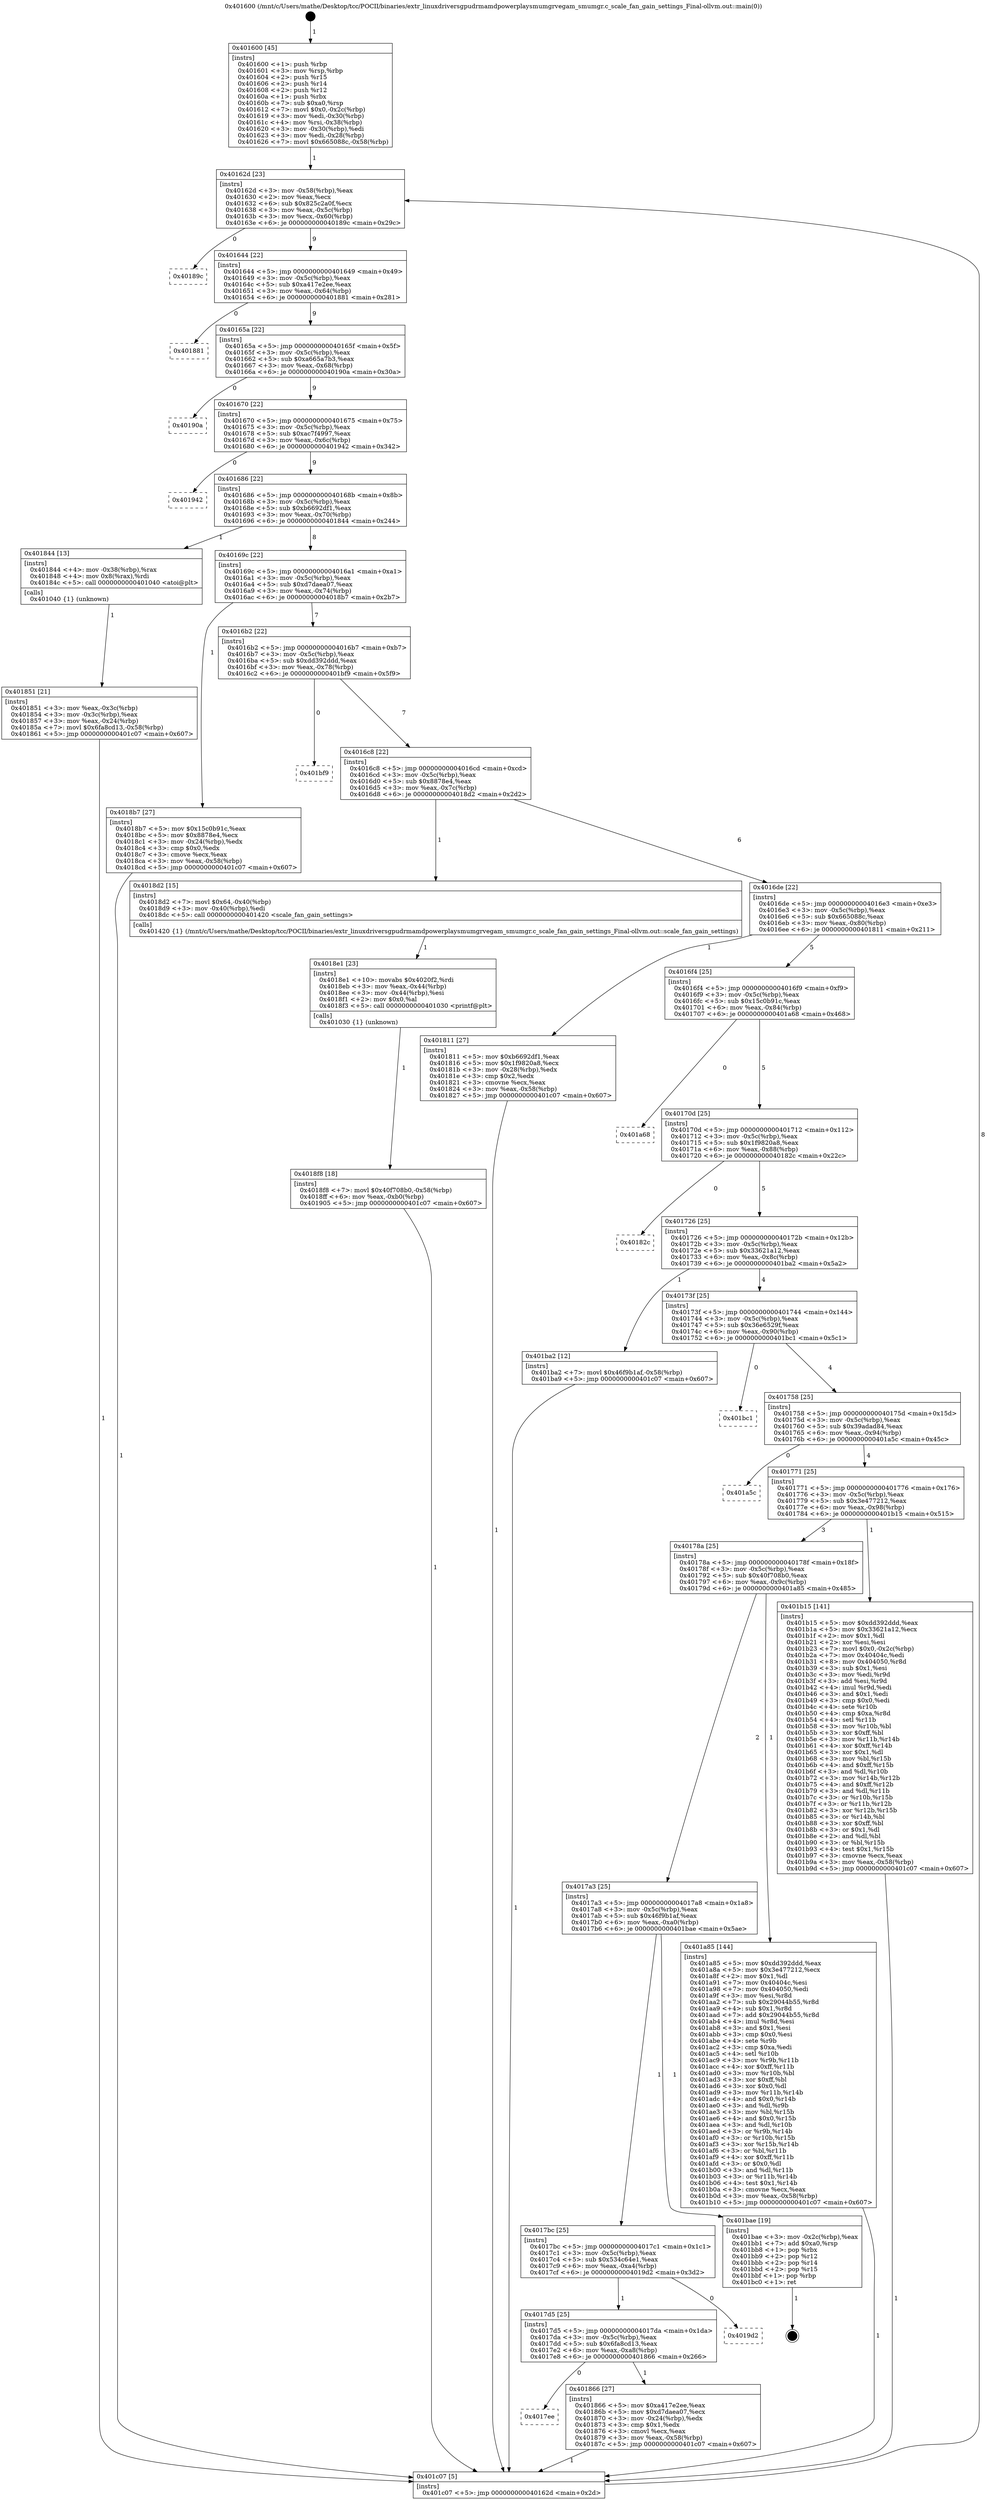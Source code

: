 digraph "0x401600" {
  label = "0x401600 (/mnt/c/Users/mathe/Desktop/tcc/POCII/binaries/extr_linuxdriversgpudrmamdpowerplaysmumgrvegam_smumgr.c_scale_fan_gain_settings_Final-ollvm.out::main(0))"
  labelloc = "t"
  node[shape=record]

  Entry [label="",width=0.3,height=0.3,shape=circle,fillcolor=black,style=filled]
  "0x40162d" [label="{
     0x40162d [23]\l
     | [instrs]\l
     &nbsp;&nbsp;0x40162d \<+3\>: mov -0x58(%rbp),%eax\l
     &nbsp;&nbsp;0x401630 \<+2\>: mov %eax,%ecx\l
     &nbsp;&nbsp;0x401632 \<+6\>: sub $0x825c2a0f,%ecx\l
     &nbsp;&nbsp;0x401638 \<+3\>: mov %eax,-0x5c(%rbp)\l
     &nbsp;&nbsp;0x40163b \<+3\>: mov %ecx,-0x60(%rbp)\l
     &nbsp;&nbsp;0x40163e \<+6\>: je 000000000040189c \<main+0x29c\>\l
  }"]
  "0x40189c" [label="{
     0x40189c\l
  }", style=dashed]
  "0x401644" [label="{
     0x401644 [22]\l
     | [instrs]\l
     &nbsp;&nbsp;0x401644 \<+5\>: jmp 0000000000401649 \<main+0x49\>\l
     &nbsp;&nbsp;0x401649 \<+3\>: mov -0x5c(%rbp),%eax\l
     &nbsp;&nbsp;0x40164c \<+5\>: sub $0xa417e2ee,%eax\l
     &nbsp;&nbsp;0x401651 \<+3\>: mov %eax,-0x64(%rbp)\l
     &nbsp;&nbsp;0x401654 \<+6\>: je 0000000000401881 \<main+0x281\>\l
  }"]
  Exit [label="",width=0.3,height=0.3,shape=circle,fillcolor=black,style=filled,peripheries=2]
  "0x401881" [label="{
     0x401881\l
  }", style=dashed]
  "0x40165a" [label="{
     0x40165a [22]\l
     | [instrs]\l
     &nbsp;&nbsp;0x40165a \<+5\>: jmp 000000000040165f \<main+0x5f\>\l
     &nbsp;&nbsp;0x40165f \<+3\>: mov -0x5c(%rbp),%eax\l
     &nbsp;&nbsp;0x401662 \<+5\>: sub $0xa665a7b3,%eax\l
     &nbsp;&nbsp;0x401667 \<+3\>: mov %eax,-0x68(%rbp)\l
     &nbsp;&nbsp;0x40166a \<+6\>: je 000000000040190a \<main+0x30a\>\l
  }"]
  "0x4018f8" [label="{
     0x4018f8 [18]\l
     | [instrs]\l
     &nbsp;&nbsp;0x4018f8 \<+7\>: movl $0x40f708b0,-0x58(%rbp)\l
     &nbsp;&nbsp;0x4018ff \<+6\>: mov %eax,-0xb0(%rbp)\l
     &nbsp;&nbsp;0x401905 \<+5\>: jmp 0000000000401c07 \<main+0x607\>\l
  }"]
  "0x40190a" [label="{
     0x40190a\l
  }", style=dashed]
  "0x401670" [label="{
     0x401670 [22]\l
     | [instrs]\l
     &nbsp;&nbsp;0x401670 \<+5\>: jmp 0000000000401675 \<main+0x75\>\l
     &nbsp;&nbsp;0x401675 \<+3\>: mov -0x5c(%rbp),%eax\l
     &nbsp;&nbsp;0x401678 \<+5\>: sub $0xac7f4997,%eax\l
     &nbsp;&nbsp;0x40167d \<+3\>: mov %eax,-0x6c(%rbp)\l
     &nbsp;&nbsp;0x401680 \<+6\>: je 0000000000401942 \<main+0x342\>\l
  }"]
  "0x4018e1" [label="{
     0x4018e1 [23]\l
     | [instrs]\l
     &nbsp;&nbsp;0x4018e1 \<+10\>: movabs $0x4020f2,%rdi\l
     &nbsp;&nbsp;0x4018eb \<+3\>: mov %eax,-0x44(%rbp)\l
     &nbsp;&nbsp;0x4018ee \<+3\>: mov -0x44(%rbp),%esi\l
     &nbsp;&nbsp;0x4018f1 \<+2\>: mov $0x0,%al\l
     &nbsp;&nbsp;0x4018f3 \<+5\>: call 0000000000401030 \<printf@plt\>\l
     | [calls]\l
     &nbsp;&nbsp;0x401030 \{1\} (unknown)\l
  }"]
  "0x401942" [label="{
     0x401942\l
  }", style=dashed]
  "0x401686" [label="{
     0x401686 [22]\l
     | [instrs]\l
     &nbsp;&nbsp;0x401686 \<+5\>: jmp 000000000040168b \<main+0x8b\>\l
     &nbsp;&nbsp;0x40168b \<+3\>: mov -0x5c(%rbp),%eax\l
     &nbsp;&nbsp;0x40168e \<+5\>: sub $0xb6692df1,%eax\l
     &nbsp;&nbsp;0x401693 \<+3\>: mov %eax,-0x70(%rbp)\l
     &nbsp;&nbsp;0x401696 \<+6\>: je 0000000000401844 \<main+0x244\>\l
  }"]
  "0x4017ee" [label="{
     0x4017ee\l
  }", style=dashed]
  "0x401844" [label="{
     0x401844 [13]\l
     | [instrs]\l
     &nbsp;&nbsp;0x401844 \<+4\>: mov -0x38(%rbp),%rax\l
     &nbsp;&nbsp;0x401848 \<+4\>: mov 0x8(%rax),%rdi\l
     &nbsp;&nbsp;0x40184c \<+5\>: call 0000000000401040 \<atoi@plt\>\l
     | [calls]\l
     &nbsp;&nbsp;0x401040 \{1\} (unknown)\l
  }"]
  "0x40169c" [label="{
     0x40169c [22]\l
     | [instrs]\l
     &nbsp;&nbsp;0x40169c \<+5\>: jmp 00000000004016a1 \<main+0xa1\>\l
     &nbsp;&nbsp;0x4016a1 \<+3\>: mov -0x5c(%rbp),%eax\l
     &nbsp;&nbsp;0x4016a4 \<+5\>: sub $0xd7daea07,%eax\l
     &nbsp;&nbsp;0x4016a9 \<+3\>: mov %eax,-0x74(%rbp)\l
     &nbsp;&nbsp;0x4016ac \<+6\>: je 00000000004018b7 \<main+0x2b7\>\l
  }"]
  "0x401866" [label="{
     0x401866 [27]\l
     | [instrs]\l
     &nbsp;&nbsp;0x401866 \<+5\>: mov $0xa417e2ee,%eax\l
     &nbsp;&nbsp;0x40186b \<+5\>: mov $0xd7daea07,%ecx\l
     &nbsp;&nbsp;0x401870 \<+3\>: mov -0x24(%rbp),%edx\l
     &nbsp;&nbsp;0x401873 \<+3\>: cmp $0x1,%edx\l
     &nbsp;&nbsp;0x401876 \<+3\>: cmovl %ecx,%eax\l
     &nbsp;&nbsp;0x401879 \<+3\>: mov %eax,-0x58(%rbp)\l
     &nbsp;&nbsp;0x40187c \<+5\>: jmp 0000000000401c07 \<main+0x607\>\l
  }"]
  "0x4018b7" [label="{
     0x4018b7 [27]\l
     | [instrs]\l
     &nbsp;&nbsp;0x4018b7 \<+5\>: mov $0x15c0b91c,%eax\l
     &nbsp;&nbsp;0x4018bc \<+5\>: mov $0x8878e4,%ecx\l
     &nbsp;&nbsp;0x4018c1 \<+3\>: mov -0x24(%rbp),%edx\l
     &nbsp;&nbsp;0x4018c4 \<+3\>: cmp $0x0,%edx\l
     &nbsp;&nbsp;0x4018c7 \<+3\>: cmove %ecx,%eax\l
     &nbsp;&nbsp;0x4018ca \<+3\>: mov %eax,-0x58(%rbp)\l
     &nbsp;&nbsp;0x4018cd \<+5\>: jmp 0000000000401c07 \<main+0x607\>\l
  }"]
  "0x4016b2" [label="{
     0x4016b2 [22]\l
     | [instrs]\l
     &nbsp;&nbsp;0x4016b2 \<+5\>: jmp 00000000004016b7 \<main+0xb7\>\l
     &nbsp;&nbsp;0x4016b7 \<+3\>: mov -0x5c(%rbp),%eax\l
     &nbsp;&nbsp;0x4016ba \<+5\>: sub $0xdd392ddd,%eax\l
     &nbsp;&nbsp;0x4016bf \<+3\>: mov %eax,-0x78(%rbp)\l
     &nbsp;&nbsp;0x4016c2 \<+6\>: je 0000000000401bf9 \<main+0x5f9\>\l
  }"]
  "0x4017d5" [label="{
     0x4017d5 [25]\l
     | [instrs]\l
     &nbsp;&nbsp;0x4017d5 \<+5\>: jmp 00000000004017da \<main+0x1da\>\l
     &nbsp;&nbsp;0x4017da \<+3\>: mov -0x5c(%rbp),%eax\l
     &nbsp;&nbsp;0x4017dd \<+5\>: sub $0x6fa8cd13,%eax\l
     &nbsp;&nbsp;0x4017e2 \<+6\>: mov %eax,-0xa8(%rbp)\l
     &nbsp;&nbsp;0x4017e8 \<+6\>: je 0000000000401866 \<main+0x266\>\l
  }"]
  "0x401bf9" [label="{
     0x401bf9\l
  }", style=dashed]
  "0x4016c8" [label="{
     0x4016c8 [22]\l
     | [instrs]\l
     &nbsp;&nbsp;0x4016c8 \<+5\>: jmp 00000000004016cd \<main+0xcd\>\l
     &nbsp;&nbsp;0x4016cd \<+3\>: mov -0x5c(%rbp),%eax\l
     &nbsp;&nbsp;0x4016d0 \<+5\>: sub $0x8878e4,%eax\l
     &nbsp;&nbsp;0x4016d5 \<+3\>: mov %eax,-0x7c(%rbp)\l
     &nbsp;&nbsp;0x4016d8 \<+6\>: je 00000000004018d2 \<main+0x2d2\>\l
  }"]
  "0x4019d2" [label="{
     0x4019d2\l
  }", style=dashed]
  "0x4018d2" [label="{
     0x4018d2 [15]\l
     | [instrs]\l
     &nbsp;&nbsp;0x4018d2 \<+7\>: movl $0x64,-0x40(%rbp)\l
     &nbsp;&nbsp;0x4018d9 \<+3\>: mov -0x40(%rbp),%edi\l
     &nbsp;&nbsp;0x4018dc \<+5\>: call 0000000000401420 \<scale_fan_gain_settings\>\l
     | [calls]\l
     &nbsp;&nbsp;0x401420 \{1\} (/mnt/c/Users/mathe/Desktop/tcc/POCII/binaries/extr_linuxdriversgpudrmamdpowerplaysmumgrvegam_smumgr.c_scale_fan_gain_settings_Final-ollvm.out::scale_fan_gain_settings)\l
  }"]
  "0x4016de" [label="{
     0x4016de [22]\l
     | [instrs]\l
     &nbsp;&nbsp;0x4016de \<+5\>: jmp 00000000004016e3 \<main+0xe3\>\l
     &nbsp;&nbsp;0x4016e3 \<+3\>: mov -0x5c(%rbp),%eax\l
     &nbsp;&nbsp;0x4016e6 \<+5\>: sub $0x665088c,%eax\l
     &nbsp;&nbsp;0x4016eb \<+3\>: mov %eax,-0x80(%rbp)\l
     &nbsp;&nbsp;0x4016ee \<+6\>: je 0000000000401811 \<main+0x211\>\l
  }"]
  "0x4017bc" [label="{
     0x4017bc [25]\l
     | [instrs]\l
     &nbsp;&nbsp;0x4017bc \<+5\>: jmp 00000000004017c1 \<main+0x1c1\>\l
     &nbsp;&nbsp;0x4017c1 \<+3\>: mov -0x5c(%rbp),%eax\l
     &nbsp;&nbsp;0x4017c4 \<+5\>: sub $0x534c64e1,%eax\l
     &nbsp;&nbsp;0x4017c9 \<+6\>: mov %eax,-0xa4(%rbp)\l
     &nbsp;&nbsp;0x4017cf \<+6\>: je 00000000004019d2 \<main+0x3d2\>\l
  }"]
  "0x401811" [label="{
     0x401811 [27]\l
     | [instrs]\l
     &nbsp;&nbsp;0x401811 \<+5\>: mov $0xb6692df1,%eax\l
     &nbsp;&nbsp;0x401816 \<+5\>: mov $0x1f9820a8,%ecx\l
     &nbsp;&nbsp;0x40181b \<+3\>: mov -0x28(%rbp),%edx\l
     &nbsp;&nbsp;0x40181e \<+3\>: cmp $0x2,%edx\l
     &nbsp;&nbsp;0x401821 \<+3\>: cmovne %ecx,%eax\l
     &nbsp;&nbsp;0x401824 \<+3\>: mov %eax,-0x58(%rbp)\l
     &nbsp;&nbsp;0x401827 \<+5\>: jmp 0000000000401c07 \<main+0x607\>\l
  }"]
  "0x4016f4" [label="{
     0x4016f4 [25]\l
     | [instrs]\l
     &nbsp;&nbsp;0x4016f4 \<+5\>: jmp 00000000004016f9 \<main+0xf9\>\l
     &nbsp;&nbsp;0x4016f9 \<+3\>: mov -0x5c(%rbp),%eax\l
     &nbsp;&nbsp;0x4016fc \<+5\>: sub $0x15c0b91c,%eax\l
     &nbsp;&nbsp;0x401701 \<+6\>: mov %eax,-0x84(%rbp)\l
     &nbsp;&nbsp;0x401707 \<+6\>: je 0000000000401a68 \<main+0x468\>\l
  }"]
  "0x401c07" [label="{
     0x401c07 [5]\l
     | [instrs]\l
     &nbsp;&nbsp;0x401c07 \<+5\>: jmp 000000000040162d \<main+0x2d\>\l
  }"]
  "0x401600" [label="{
     0x401600 [45]\l
     | [instrs]\l
     &nbsp;&nbsp;0x401600 \<+1\>: push %rbp\l
     &nbsp;&nbsp;0x401601 \<+3\>: mov %rsp,%rbp\l
     &nbsp;&nbsp;0x401604 \<+2\>: push %r15\l
     &nbsp;&nbsp;0x401606 \<+2\>: push %r14\l
     &nbsp;&nbsp;0x401608 \<+2\>: push %r12\l
     &nbsp;&nbsp;0x40160a \<+1\>: push %rbx\l
     &nbsp;&nbsp;0x40160b \<+7\>: sub $0xa0,%rsp\l
     &nbsp;&nbsp;0x401612 \<+7\>: movl $0x0,-0x2c(%rbp)\l
     &nbsp;&nbsp;0x401619 \<+3\>: mov %edi,-0x30(%rbp)\l
     &nbsp;&nbsp;0x40161c \<+4\>: mov %rsi,-0x38(%rbp)\l
     &nbsp;&nbsp;0x401620 \<+3\>: mov -0x30(%rbp),%edi\l
     &nbsp;&nbsp;0x401623 \<+3\>: mov %edi,-0x28(%rbp)\l
     &nbsp;&nbsp;0x401626 \<+7\>: movl $0x665088c,-0x58(%rbp)\l
  }"]
  "0x401851" [label="{
     0x401851 [21]\l
     | [instrs]\l
     &nbsp;&nbsp;0x401851 \<+3\>: mov %eax,-0x3c(%rbp)\l
     &nbsp;&nbsp;0x401854 \<+3\>: mov -0x3c(%rbp),%eax\l
     &nbsp;&nbsp;0x401857 \<+3\>: mov %eax,-0x24(%rbp)\l
     &nbsp;&nbsp;0x40185a \<+7\>: movl $0x6fa8cd13,-0x58(%rbp)\l
     &nbsp;&nbsp;0x401861 \<+5\>: jmp 0000000000401c07 \<main+0x607\>\l
  }"]
  "0x401bae" [label="{
     0x401bae [19]\l
     | [instrs]\l
     &nbsp;&nbsp;0x401bae \<+3\>: mov -0x2c(%rbp),%eax\l
     &nbsp;&nbsp;0x401bb1 \<+7\>: add $0xa0,%rsp\l
     &nbsp;&nbsp;0x401bb8 \<+1\>: pop %rbx\l
     &nbsp;&nbsp;0x401bb9 \<+2\>: pop %r12\l
     &nbsp;&nbsp;0x401bbb \<+2\>: pop %r14\l
     &nbsp;&nbsp;0x401bbd \<+2\>: pop %r15\l
     &nbsp;&nbsp;0x401bbf \<+1\>: pop %rbp\l
     &nbsp;&nbsp;0x401bc0 \<+1\>: ret\l
  }"]
  "0x401a68" [label="{
     0x401a68\l
  }", style=dashed]
  "0x40170d" [label="{
     0x40170d [25]\l
     | [instrs]\l
     &nbsp;&nbsp;0x40170d \<+5\>: jmp 0000000000401712 \<main+0x112\>\l
     &nbsp;&nbsp;0x401712 \<+3\>: mov -0x5c(%rbp),%eax\l
     &nbsp;&nbsp;0x401715 \<+5\>: sub $0x1f9820a8,%eax\l
     &nbsp;&nbsp;0x40171a \<+6\>: mov %eax,-0x88(%rbp)\l
     &nbsp;&nbsp;0x401720 \<+6\>: je 000000000040182c \<main+0x22c\>\l
  }"]
  "0x4017a3" [label="{
     0x4017a3 [25]\l
     | [instrs]\l
     &nbsp;&nbsp;0x4017a3 \<+5\>: jmp 00000000004017a8 \<main+0x1a8\>\l
     &nbsp;&nbsp;0x4017a8 \<+3\>: mov -0x5c(%rbp),%eax\l
     &nbsp;&nbsp;0x4017ab \<+5\>: sub $0x46f9b1af,%eax\l
     &nbsp;&nbsp;0x4017b0 \<+6\>: mov %eax,-0xa0(%rbp)\l
     &nbsp;&nbsp;0x4017b6 \<+6\>: je 0000000000401bae \<main+0x5ae\>\l
  }"]
  "0x40182c" [label="{
     0x40182c\l
  }", style=dashed]
  "0x401726" [label="{
     0x401726 [25]\l
     | [instrs]\l
     &nbsp;&nbsp;0x401726 \<+5\>: jmp 000000000040172b \<main+0x12b\>\l
     &nbsp;&nbsp;0x40172b \<+3\>: mov -0x5c(%rbp),%eax\l
     &nbsp;&nbsp;0x40172e \<+5\>: sub $0x33621a12,%eax\l
     &nbsp;&nbsp;0x401733 \<+6\>: mov %eax,-0x8c(%rbp)\l
     &nbsp;&nbsp;0x401739 \<+6\>: je 0000000000401ba2 \<main+0x5a2\>\l
  }"]
  "0x401a85" [label="{
     0x401a85 [144]\l
     | [instrs]\l
     &nbsp;&nbsp;0x401a85 \<+5\>: mov $0xdd392ddd,%eax\l
     &nbsp;&nbsp;0x401a8a \<+5\>: mov $0x3e477212,%ecx\l
     &nbsp;&nbsp;0x401a8f \<+2\>: mov $0x1,%dl\l
     &nbsp;&nbsp;0x401a91 \<+7\>: mov 0x40404c,%esi\l
     &nbsp;&nbsp;0x401a98 \<+7\>: mov 0x404050,%edi\l
     &nbsp;&nbsp;0x401a9f \<+3\>: mov %esi,%r8d\l
     &nbsp;&nbsp;0x401aa2 \<+7\>: sub $0x29044b55,%r8d\l
     &nbsp;&nbsp;0x401aa9 \<+4\>: sub $0x1,%r8d\l
     &nbsp;&nbsp;0x401aad \<+7\>: add $0x29044b55,%r8d\l
     &nbsp;&nbsp;0x401ab4 \<+4\>: imul %r8d,%esi\l
     &nbsp;&nbsp;0x401ab8 \<+3\>: and $0x1,%esi\l
     &nbsp;&nbsp;0x401abb \<+3\>: cmp $0x0,%esi\l
     &nbsp;&nbsp;0x401abe \<+4\>: sete %r9b\l
     &nbsp;&nbsp;0x401ac2 \<+3\>: cmp $0xa,%edi\l
     &nbsp;&nbsp;0x401ac5 \<+4\>: setl %r10b\l
     &nbsp;&nbsp;0x401ac9 \<+3\>: mov %r9b,%r11b\l
     &nbsp;&nbsp;0x401acc \<+4\>: xor $0xff,%r11b\l
     &nbsp;&nbsp;0x401ad0 \<+3\>: mov %r10b,%bl\l
     &nbsp;&nbsp;0x401ad3 \<+3\>: xor $0xff,%bl\l
     &nbsp;&nbsp;0x401ad6 \<+3\>: xor $0x0,%dl\l
     &nbsp;&nbsp;0x401ad9 \<+3\>: mov %r11b,%r14b\l
     &nbsp;&nbsp;0x401adc \<+4\>: and $0x0,%r14b\l
     &nbsp;&nbsp;0x401ae0 \<+3\>: and %dl,%r9b\l
     &nbsp;&nbsp;0x401ae3 \<+3\>: mov %bl,%r15b\l
     &nbsp;&nbsp;0x401ae6 \<+4\>: and $0x0,%r15b\l
     &nbsp;&nbsp;0x401aea \<+3\>: and %dl,%r10b\l
     &nbsp;&nbsp;0x401aed \<+3\>: or %r9b,%r14b\l
     &nbsp;&nbsp;0x401af0 \<+3\>: or %r10b,%r15b\l
     &nbsp;&nbsp;0x401af3 \<+3\>: xor %r15b,%r14b\l
     &nbsp;&nbsp;0x401af6 \<+3\>: or %bl,%r11b\l
     &nbsp;&nbsp;0x401af9 \<+4\>: xor $0xff,%r11b\l
     &nbsp;&nbsp;0x401afd \<+3\>: or $0x0,%dl\l
     &nbsp;&nbsp;0x401b00 \<+3\>: and %dl,%r11b\l
     &nbsp;&nbsp;0x401b03 \<+3\>: or %r11b,%r14b\l
     &nbsp;&nbsp;0x401b06 \<+4\>: test $0x1,%r14b\l
     &nbsp;&nbsp;0x401b0a \<+3\>: cmovne %ecx,%eax\l
     &nbsp;&nbsp;0x401b0d \<+3\>: mov %eax,-0x58(%rbp)\l
     &nbsp;&nbsp;0x401b10 \<+5\>: jmp 0000000000401c07 \<main+0x607\>\l
  }"]
  "0x401ba2" [label="{
     0x401ba2 [12]\l
     | [instrs]\l
     &nbsp;&nbsp;0x401ba2 \<+7\>: movl $0x46f9b1af,-0x58(%rbp)\l
     &nbsp;&nbsp;0x401ba9 \<+5\>: jmp 0000000000401c07 \<main+0x607\>\l
  }"]
  "0x40173f" [label="{
     0x40173f [25]\l
     | [instrs]\l
     &nbsp;&nbsp;0x40173f \<+5\>: jmp 0000000000401744 \<main+0x144\>\l
     &nbsp;&nbsp;0x401744 \<+3\>: mov -0x5c(%rbp),%eax\l
     &nbsp;&nbsp;0x401747 \<+5\>: sub $0x36e6529f,%eax\l
     &nbsp;&nbsp;0x40174c \<+6\>: mov %eax,-0x90(%rbp)\l
     &nbsp;&nbsp;0x401752 \<+6\>: je 0000000000401bc1 \<main+0x5c1\>\l
  }"]
  "0x40178a" [label="{
     0x40178a [25]\l
     | [instrs]\l
     &nbsp;&nbsp;0x40178a \<+5\>: jmp 000000000040178f \<main+0x18f\>\l
     &nbsp;&nbsp;0x40178f \<+3\>: mov -0x5c(%rbp),%eax\l
     &nbsp;&nbsp;0x401792 \<+5\>: sub $0x40f708b0,%eax\l
     &nbsp;&nbsp;0x401797 \<+6\>: mov %eax,-0x9c(%rbp)\l
     &nbsp;&nbsp;0x40179d \<+6\>: je 0000000000401a85 \<main+0x485\>\l
  }"]
  "0x401bc1" [label="{
     0x401bc1\l
  }", style=dashed]
  "0x401758" [label="{
     0x401758 [25]\l
     | [instrs]\l
     &nbsp;&nbsp;0x401758 \<+5\>: jmp 000000000040175d \<main+0x15d\>\l
     &nbsp;&nbsp;0x40175d \<+3\>: mov -0x5c(%rbp),%eax\l
     &nbsp;&nbsp;0x401760 \<+5\>: sub $0x39adad84,%eax\l
     &nbsp;&nbsp;0x401765 \<+6\>: mov %eax,-0x94(%rbp)\l
     &nbsp;&nbsp;0x40176b \<+6\>: je 0000000000401a5c \<main+0x45c\>\l
  }"]
  "0x401b15" [label="{
     0x401b15 [141]\l
     | [instrs]\l
     &nbsp;&nbsp;0x401b15 \<+5\>: mov $0xdd392ddd,%eax\l
     &nbsp;&nbsp;0x401b1a \<+5\>: mov $0x33621a12,%ecx\l
     &nbsp;&nbsp;0x401b1f \<+2\>: mov $0x1,%dl\l
     &nbsp;&nbsp;0x401b21 \<+2\>: xor %esi,%esi\l
     &nbsp;&nbsp;0x401b23 \<+7\>: movl $0x0,-0x2c(%rbp)\l
     &nbsp;&nbsp;0x401b2a \<+7\>: mov 0x40404c,%edi\l
     &nbsp;&nbsp;0x401b31 \<+8\>: mov 0x404050,%r8d\l
     &nbsp;&nbsp;0x401b39 \<+3\>: sub $0x1,%esi\l
     &nbsp;&nbsp;0x401b3c \<+3\>: mov %edi,%r9d\l
     &nbsp;&nbsp;0x401b3f \<+3\>: add %esi,%r9d\l
     &nbsp;&nbsp;0x401b42 \<+4\>: imul %r9d,%edi\l
     &nbsp;&nbsp;0x401b46 \<+3\>: and $0x1,%edi\l
     &nbsp;&nbsp;0x401b49 \<+3\>: cmp $0x0,%edi\l
     &nbsp;&nbsp;0x401b4c \<+4\>: sete %r10b\l
     &nbsp;&nbsp;0x401b50 \<+4\>: cmp $0xa,%r8d\l
     &nbsp;&nbsp;0x401b54 \<+4\>: setl %r11b\l
     &nbsp;&nbsp;0x401b58 \<+3\>: mov %r10b,%bl\l
     &nbsp;&nbsp;0x401b5b \<+3\>: xor $0xff,%bl\l
     &nbsp;&nbsp;0x401b5e \<+3\>: mov %r11b,%r14b\l
     &nbsp;&nbsp;0x401b61 \<+4\>: xor $0xff,%r14b\l
     &nbsp;&nbsp;0x401b65 \<+3\>: xor $0x1,%dl\l
     &nbsp;&nbsp;0x401b68 \<+3\>: mov %bl,%r15b\l
     &nbsp;&nbsp;0x401b6b \<+4\>: and $0xff,%r15b\l
     &nbsp;&nbsp;0x401b6f \<+3\>: and %dl,%r10b\l
     &nbsp;&nbsp;0x401b72 \<+3\>: mov %r14b,%r12b\l
     &nbsp;&nbsp;0x401b75 \<+4\>: and $0xff,%r12b\l
     &nbsp;&nbsp;0x401b79 \<+3\>: and %dl,%r11b\l
     &nbsp;&nbsp;0x401b7c \<+3\>: or %r10b,%r15b\l
     &nbsp;&nbsp;0x401b7f \<+3\>: or %r11b,%r12b\l
     &nbsp;&nbsp;0x401b82 \<+3\>: xor %r12b,%r15b\l
     &nbsp;&nbsp;0x401b85 \<+3\>: or %r14b,%bl\l
     &nbsp;&nbsp;0x401b88 \<+3\>: xor $0xff,%bl\l
     &nbsp;&nbsp;0x401b8b \<+3\>: or $0x1,%dl\l
     &nbsp;&nbsp;0x401b8e \<+2\>: and %dl,%bl\l
     &nbsp;&nbsp;0x401b90 \<+3\>: or %bl,%r15b\l
     &nbsp;&nbsp;0x401b93 \<+4\>: test $0x1,%r15b\l
     &nbsp;&nbsp;0x401b97 \<+3\>: cmovne %ecx,%eax\l
     &nbsp;&nbsp;0x401b9a \<+3\>: mov %eax,-0x58(%rbp)\l
     &nbsp;&nbsp;0x401b9d \<+5\>: jmp 0000000000401c07 \<main+0x607\>\l
  }"]
  "0x401a5c" [label="{
     0x401a5c\l
  }", style=dashed]
  "0x401771" [label="{
     0x401771 [25]\l
     | [instrs]\l
     &nbsp;&nbsp;0x401771 \<+5\>: jmp 0000000000401776 \<main+0x176\>\l
     &nbsp;&nbsp;0x401776 \<+3\>: mov -0x5c(%rbp),%eax\l
     &nbsp;&nbsp;0x401779 \<+5\>: sub $0x3e477212,%eax\l
     &nbsp;&nbsp;0x40177e \<+6\>: mov %eax,-0x98(%rbp)\l
     &nbsp;&nbsp;0x401784 \<+6\>: je 0000000000401b15 \<main+0x515\>\l
  }"]
  Entry -> "0x401600" [label=" 1"]
  "0x40162d" -> "0x40189c" [label=" 0"]
  "0x40162d" -> "0x401644" [label=" 9"]
  "0x401bae" -> Exit [label=" 1"]
  "0x401644" -> "0x401881" [label=" 0"]
  "0x401644" -> "0x40165a" [label=" 9"]
  "0x401ba2" -> "0x401c07" [label=" 1"]
  "0x40165a" -> "0x40190a" [label=" 0"]
  "0x40165a" -> "0x401670" [label=" 9"]
  "0x401b15" -> "0x401c07" [label=" 1"]
  "0x401670" -> "0x401942" [label=" 0"]
  "0x401670" -> "0x401686" [label=" 9"]
  "0x401a85" -> "0x401c07" [label=" 1"]
  "0x401686" -> "0x401844" [label=" 1"]
  "0x401686" -> "0x40169c" [label=" 8"]
  "0x4018f8" -> "0x401c07" [label=" 1"]
  "0x40169c" -> "0x4018b7" [label=" 1"]
  "0x40169c" -> "0x4016b2" [label=" 7"]
  "0x4018e1" -> "0x4018f8" [label=" 1"]
  "0x4016b2" -> "0x401bf9" [label=" 0"]
  "0x4016b2" -> "0x4016c8" [label=" 7"]
  "0x4018b7" -> "0x401c07" [label=" 1"]
  "0x4016c8" -> "0x4018d2" [label=" 1"]
  "0x4016c8" -> "0x4016de" [label=" 6"]
  "0x401866" -> "0x401c07" [label=" 1"]
  "0x4016de" -> "0x401811" [label=" 1"]
  "0x4016de" -> "0x4016f4" [label=" 5"]
  "0x401811" -> "0x401c07" [label=" 1"]
  "0x401600" -> "0x40162d" [label=" 1"]
  "0x401c07" -> "0x40162d" [label=" 8"]
  "0x401844" -> "0x401851" [label=" 1"]
  "0x401851" -> "0x401c07" [label=" 1"]
  "0x4017d5" -> "0x401866" [label=" 1"]
  "0x4016f4" -> "0x401a68" [label=" 0"]
  "0x4016f4" -> "0x40170d" [label=" 5"]
  "0x4018d2" -> "0x4018e1" [label=" 1"]
  "0x40170d" -> "0x40182c" [label=" 0"]
  "0x40170d" -> "0x401726" [label=" 5"]
  "0x4017bc" -> "0x4019d2" [label=" 0"]
  "0x401726" -> "0x401ba2" [label=" 1"]
  "0x401726" -> "0x40173f" [label=" 4"]
  "0x4017d5" -> "0x4017ee" [label=" 0"]
  "0x40173f" -> "0x401bc1" [label=" 0"]
  "0x40173f" -> "0x401758" [label=" 4"]
  "0x4017a3" -> "0x401bae" [label=" 1"]
  "0x401758" -> "0x401a5c" [label=" 0"]
  "0x401758" -> "0x401771" [label=" 4"]
  "0x4017bc" -> "0x4017d5" [label=" 1"]
  "0x401771" -> "0x401b15" [label=" 1"]
  "0x401771" -> "0x40178a" [label=" 3"]
  "0x4017a3" -> "0x4017bc" [label=" 1"]
  "0x40178a" -> "0x401a85" [label=" 1"]
  "0x40178a" -> "0x4017a3" [label=" 2"]
}
